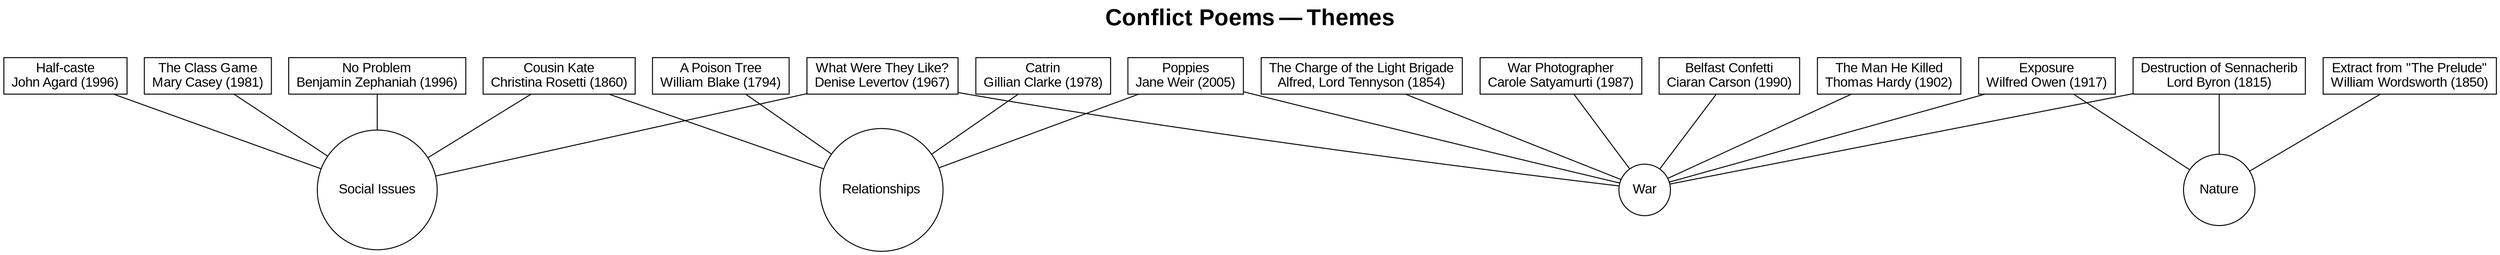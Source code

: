 graph themes {
  fontname=Arial;
  label=<<font point-size="24"><b>Conflict Poems&thinsp;&mdash;&thinsp;Themes</b><br/>&nbsp;</font>>;
  labelloc=t;

  node [shape=box fontname=Arial];
  overlap=false;
  splines=true;
  
  // Node definitions (poems).
  tree [label=<A Poison Tree<br/>William Blake (1794)>];
  senn [label=<Destruction of Sennacherib<br/>Lord Byron (1815)>];
  prel [label=<Extract from "The Prelude"<br/>William Wordsworth (1850)>];
  man  [label=<The Man He Killed<br/>Thomas Hardy (1902)>];
  kate [label=<Cousin Kate<br/>Christina Rosetti (1860)>];
  half [label=<Half-caste<br/>John Agard (1996)>];
  expo [label=<Exposure<br/>Wilfred Owen (1917)>];
  chrg [label=<The Charge of the Light Brigade<br/>Alfred, Lord Tennyson (1854)>];
  cat  [label=<Catrin<br/>Gillian Clarke (1978)>];
  tog  [label=<War Photographer<br/>Carole Satyamurti (1987)>];
  belf [label=<Belfast Confetti<br/>Ciaran Carson (1990)>];
  game [label=<The Class Game<br/>Mary Casey (1981)>];
  pops [label=<Poppies<br/>Jane Weir (2005)>];
  np   [label=<No Problem<br/>Benjamin Zephaniah (1996)>];
  what [label=<What Were They Like?<br/>Denise Levertov (1967)>];
  
  // Node definitions (major themes).
  rel [label="Relationships" shape=circle];
  nat [label="Nature" shape=circle];
  war [label="War" shape=circle];
  soc [label="Social Issues" shape=circle];
  
  // Edge definitions (connections).
  tree -- rel;
  kate -- rel;
  cat  -- rel;
  pops -- rel;
  senn -- nat;
  prel -- nat;
  expo -- nat;
  senn -- war;
  man  -- war;
  expo -- war;
  chrg -- war;
  tog  -- war;
  belf -- war;
  pops -- war;
  what -- war;
  kate -- soc;
  half -- soc;
  game -- soc;
  np   -- soc;
  what -- soc;
}
